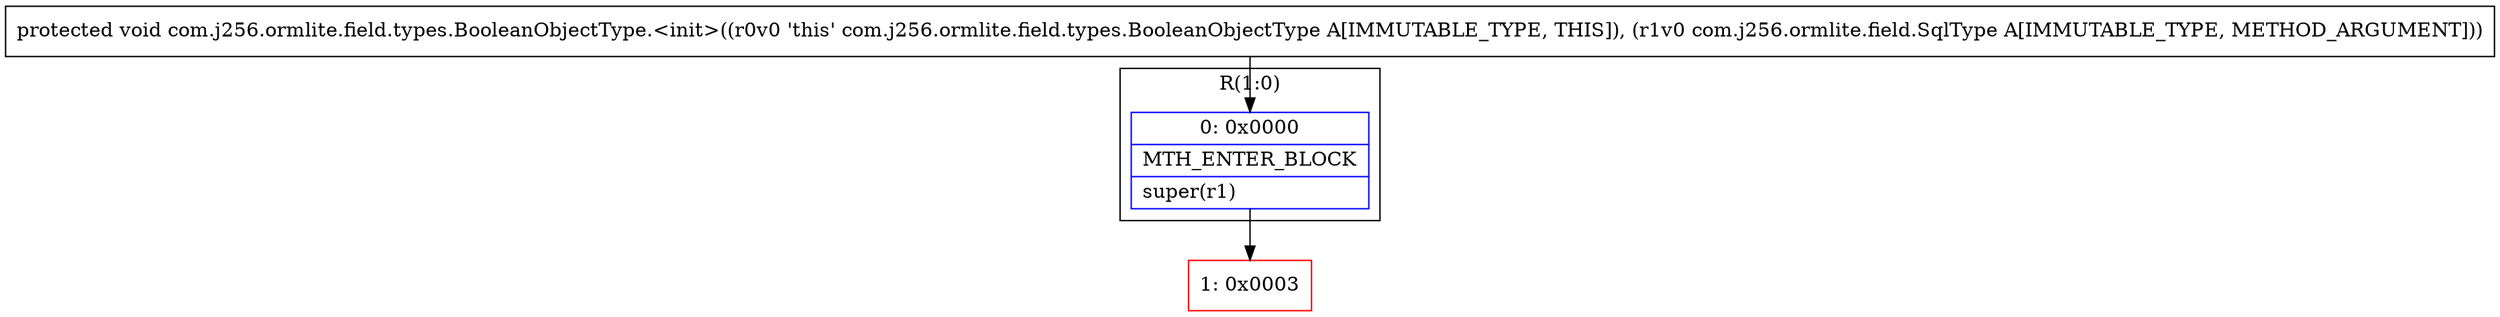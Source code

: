 digraph "CFG forcom.j256.ormlite.field.types.BooleanObjectType.\<init\>(Lcom\/j256\/ormlite\/field\/SqlType;)V" {
subgraph cluster_Region_1126366299 {
label = "R(1:0)";
node [shape=record,color=blue];
Node_0 [shape=record,label="{0\:\ 0x0000|MTH_ENTER_BLOCK\l|super(r1)\l}"];
}
Node_1 [shape=record,color=red,label="{1\:\ 0x0003}"];
MethodNode[shape=record,label="{protected void com.j256.ormlite.field.types.BooleanObjectType.\<init\>((r0v0 'this' com.j256.ormlite.field.types.BooleanObjectType A[IMMUTABLE_TYPE, THIS]), (r1v0 com.j256.ormlite.field.SqlType A[IMMUTABLE_TYPE, METHOD_ARGUMENT])) }"];
MethodNode -> Node_0;
Node_0 -> Node_1;
}

